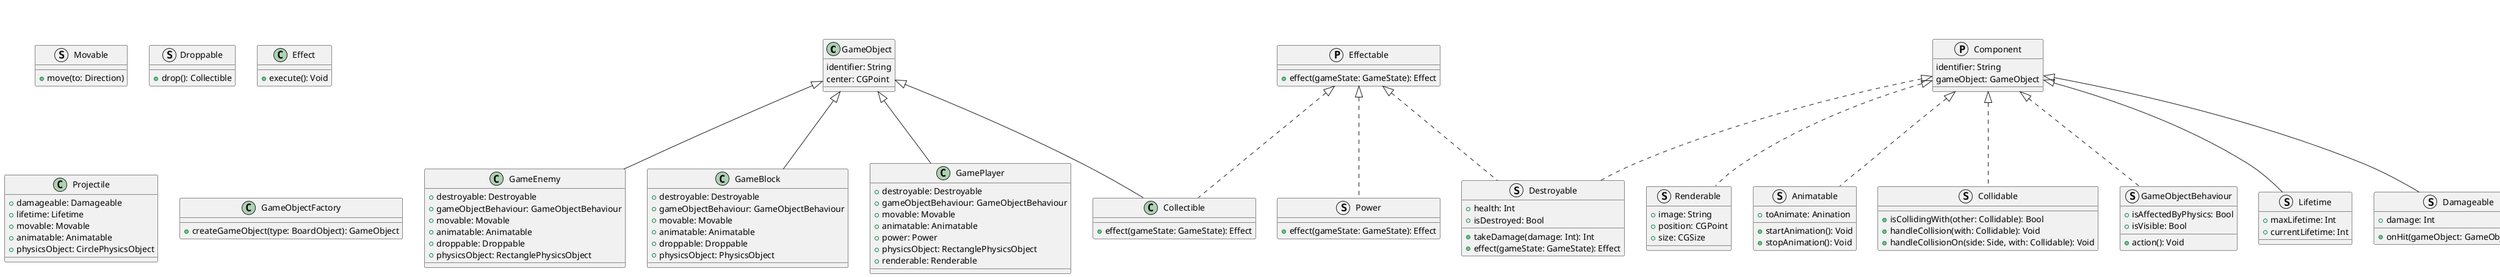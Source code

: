 @startuml
class GameObject {
    identifier: String
    center: CGPoint
}

protocol Component {
    identifier: String
    gameObject: GameObject
}

protocol Effectable {
    +effect(gameState: GameState): Effect
}

struct Renderable implements Component {
    +image: String
    +position: CGPoint
    +size: CGSize
}

struct Animatable implements Component {
    +toAnimate: Anination
    +startAnimation(): Void
    +stopAnimation(): Void
}

struct Destroyable implements Effectable, Component {
    +health: Int
    +isDestroyed: Bool
    +takeDamage(damage: Int): Int
    +effect(gameState: GameState): Effect
}

struct Collidable implements Component {
    +isCollidingWith(other: Collidable): Bool
    +handleCollision(with: Collidable): Void
    +handleCollisionOn(side: Side, with: Collidable): Void
}

struct Movable {
    +move(to: Direction)
}

struct Droppable {
    +drop(): Collectible
}

class Collectible extends GameObject implements Effectable {
    +effect(gameState: GameState): Effect
}

struct GameObjectBehaviour implements Component {
    +isAffectedByPhysics: Bool
    +isVisible: Bool

    +action(): Void
}

struct Power implements Effectable {
    +effect(gameState: GameState): Effect
}

class GameEnemy extends GameObject {
    +destroyable: Destroyable
    +gameObjectBehaviour: GameObjectBehaviour
    +movable: Movable
    +animatable: Animatable
    +droppable: Droppable
    +physicsObject: RectanglePhysicsObject
}

class GameBlock extends GameObject {
    +destroyable: Destroyable
    +gameObjectBehaviour: GameObjectBehaviour
    +movable: Movable
    +animatable: Animatable
    +droppable: Droppable
    +physicsObject: PhysicsObject
}

class Effect {
    +execute(): Void
}

class GamePlayer extends GameObject {
    +destroyable: Destroyable
    +gameObjectBehaviour: GameObjectBehaviour
    +movable: Movable
    +animatable: Animatable
    +power: Power
    +physicsObject: RectanglePhysicsObject
    +renderable: Renderable
}

struct Lifetime extends Component {
    +maxLifetime: Int
    +currentLifetime: Int
}

struct Damageable extends Component {
    +damage: Int
    +onHit(gameObject: GameObject): Void
}

class Projectile {
    +damageable: Damageable
    +lifetime: Lifetime
    +movable: Movable
    +animatable: Animatable
    +physicsObject: CirclePhysicsObject
}

class GameObjectFactory {
    +createGameObject(type: BoardObject): GameObject
}

protocol PhysicsObject {
    +center: CGPoint
    +velocity: CGVector
    +acceleration: CGVector
    +mass: CGFloat

    +isCollidingWith(other: CirclePhysicsObject): Bool
    +isCollidingWith(other: RectanglePhysicsObject: Bool
    +handleCollision(with: CirclePhysicsObject): Void
    +handleCollision(with RectanglePhysicsObject): Void
}

class CirclePhysicsObject implements PhysicsObject {
    +radius: CGFloat
}

class RectanglePhysicsObject implements PhysicsObject {
    +width: CGSize
    +height: CGSize
}

@enduml

